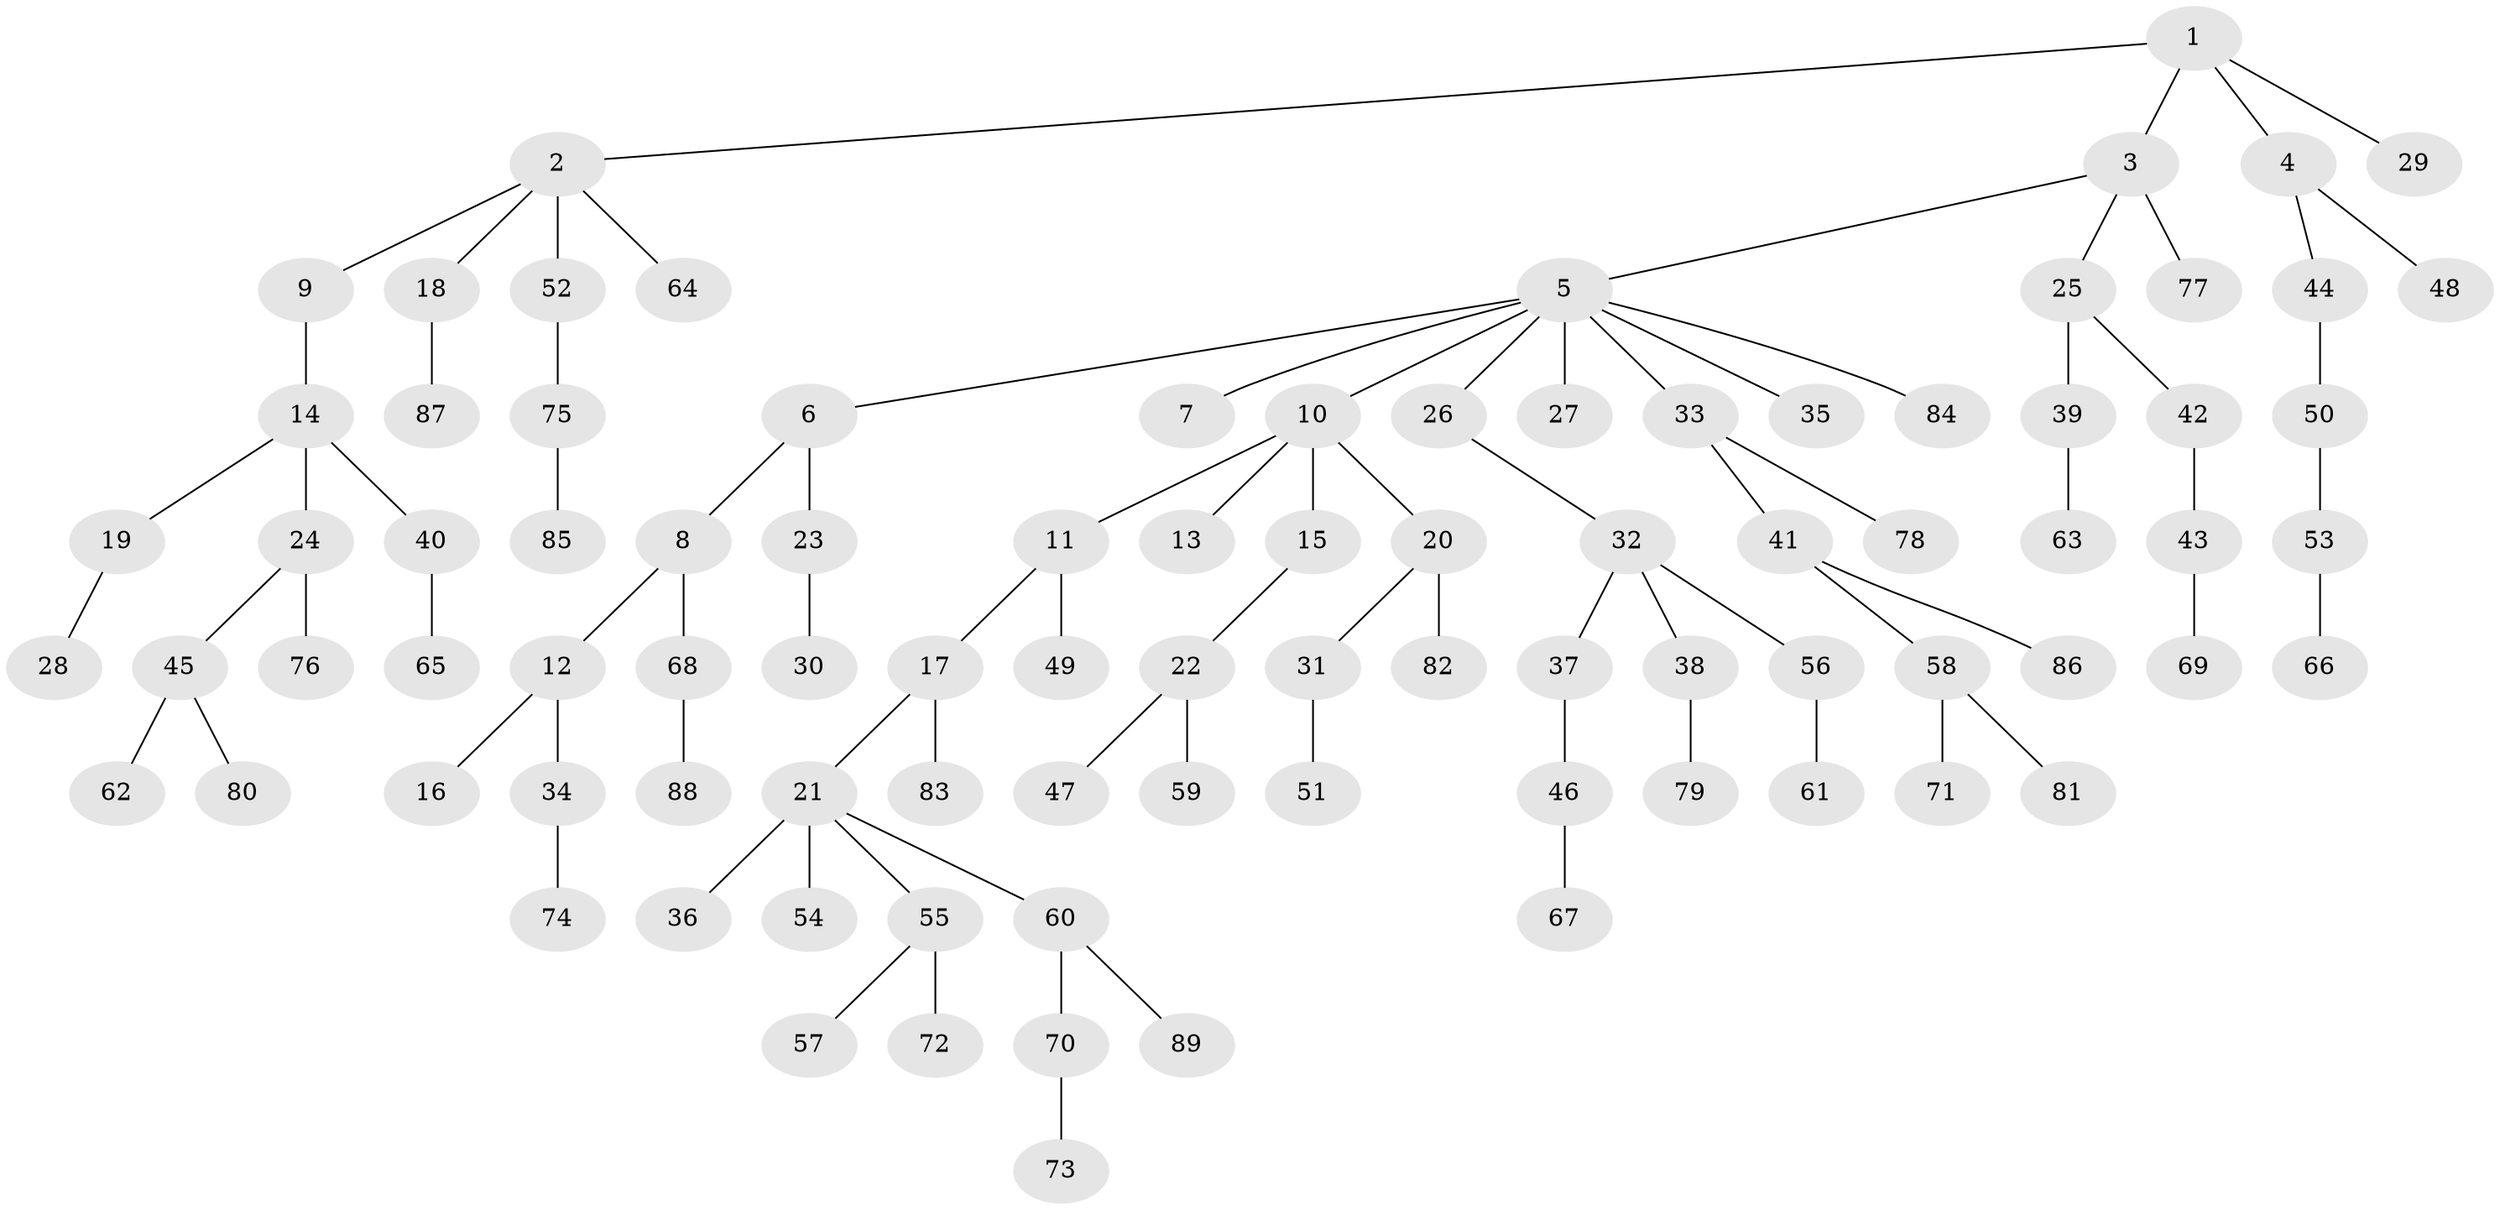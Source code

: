 // coarse degree distribution, {1: 0.8076923076923077, 17: 0.038461538461538464, 2: 0.11538461538461539, 6: 0.038461538461538464}
// Generated by graph-tools (version 1.1) at 2025/55/03/04/25 21:55:56]
// undirected, 89 vertices, 88 edges
graph export_dot {
graph [start="1"]
  node [color=gray90,style=filled];
  1;
  2;
  3;
  4;
  5;
  6;
  7;
  8;
  9;
  10;
  11;
  12;
  13;
  14;
  15;
  16;
  17;
  18;
  19;
  20;
  21;
  22;
  23;
  24;
  25;
  26;
  27;
  28;
  29;
  30;
  31;
  32;
  33;
  34;
  35;
  36;
  37;
  38;
  39;
  40;
  41;
  42;
  43;
  44;
  45;
  46;
  47;
  48;
  49;
  50;
  51;
  52;
  53;
  54;
  55;
  56;
  57;
  58;
  59;
  60;
  61;
  62;
  63;
  64;
  65;
  66;
  67;
  68;
  69;
  70;
  71;
  72;
  73;
  74;
  75;
  76;
  77;
  78;
  79;
  80;
  81;
  82;
  83;
  84;
  85;
  86;
  87;
  88;
  89;
  1 -- 2;
  1 -- 3;
  1 -- 4;
  1 -- 29;
  2 -- 9;
  2 -- 18;
  2 -- 52;
  2 -- 64;
  3 -- 5;
  3 -- 25;
  3 -- 77;
  4 -- 44;
  4 -- 48;
  5 -- 6;
  5 -- 7;
  5 -- 10;
  5 -- 26;
  5 -- 27;
  5 -- 33;
  5 -- 35;
  5 -- 84;
  6 -- 8;
  6 -- 23;
  8 -- 12;
  8 -- 68;
  9 -- 14;
  10 -- 11;
  10 -- 13;
  10 -- 15;
  10 -- 20;
  11 -- 17;
  11 -- 49;
  12 -- 16;
  12 -- 34;
  14 -- 19;
  14 -- 24;
  14 -- 40;
  15 -- 22;
  17 -- 21;
  17 -- 83;
  18 -- 87;
  19 -- 28;
  20 -- 31;
  20 -- 82;
  21 -- 36;
  21 -- 54;
  21 -- 55;
  21 -- 60;
  22 -- 47;
  22 -- 59;
  23 -- 30;
  24 -- 45;
  24 -- 76;
  25 -- 39;
  25 -- 42;
  26 -- 32;
  31 -- 51;
  32 -- 37;
  32 -- 38;
  32 -- 56;
  33 -- 41;
  33 -- 78;
  34 -- 74;
  37 -- 46;
  38 -- 79;
  39 -- 63;
  40 -- 65;
  41 -- 58;
  41 -- 86;
  42 -- 43;
  43 -- 69;
  44 -- 50;
  45 -- 62;
  45 -- 80;
  46 -- 67;
  50 -- 53;
  52 -- 75;
  53 -- 66;
  55 -- 57;
  55 -- 72;
  56 -- 61;
  58 -- 71;
  58 -- 81;
  60 -- 70;
  60 -- 89;
  68 -- 88;
  70 -- 73;
  75 -- 85;
}
